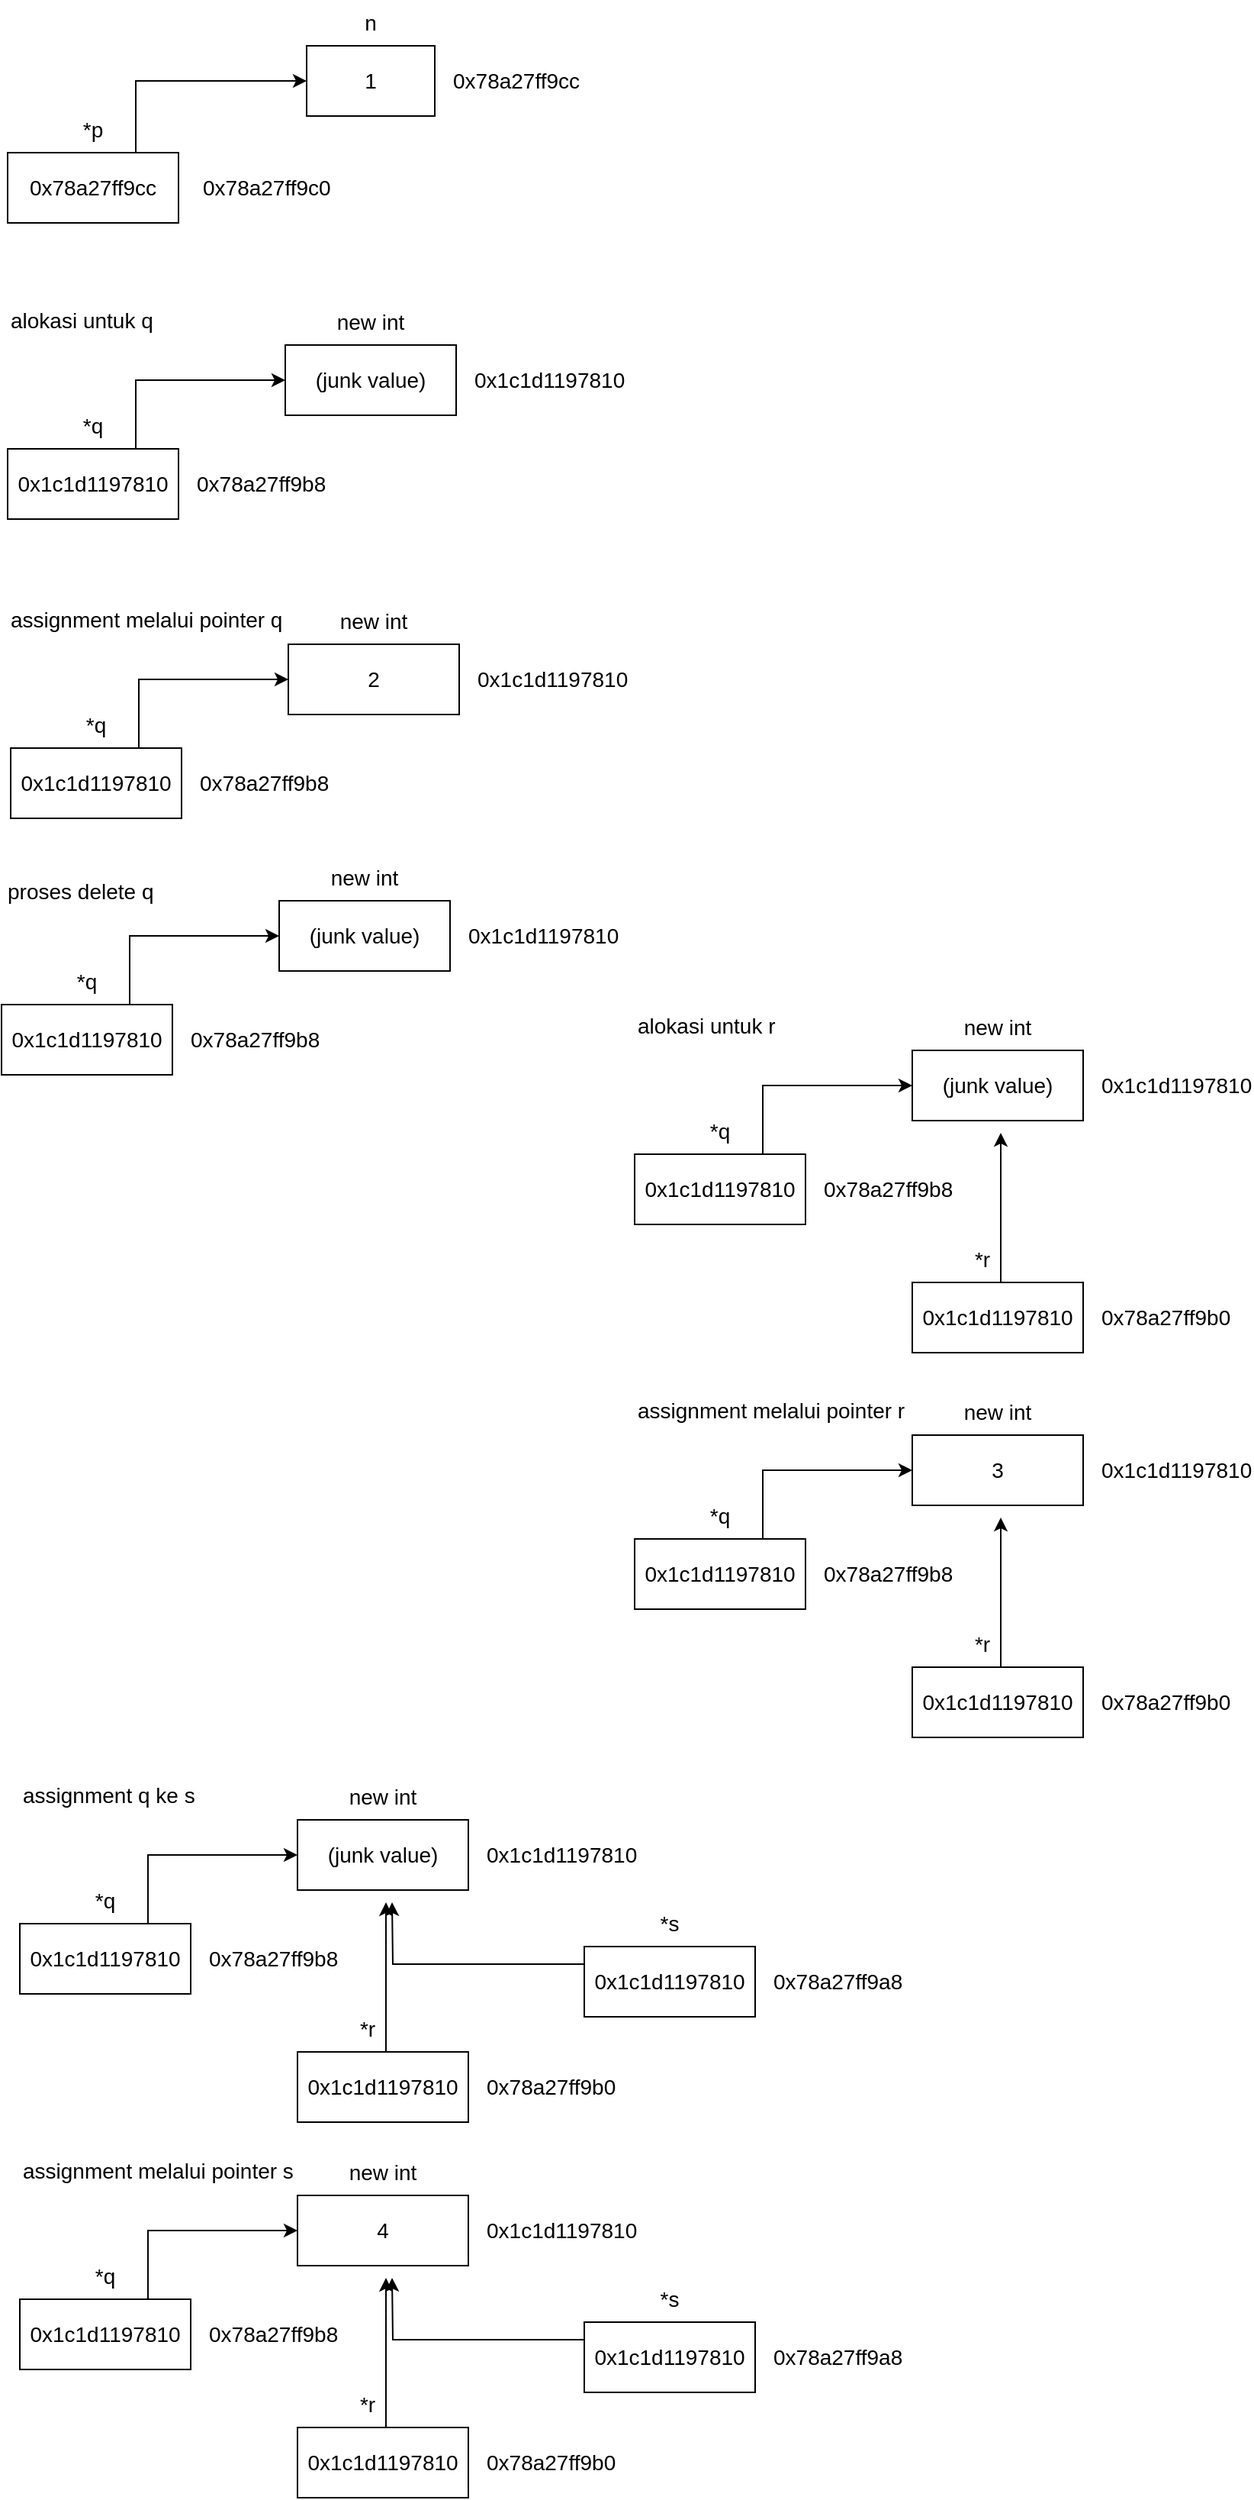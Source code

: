 <mxfile version="24.8.4">
  <diagram name="Page-1" id="Mv92UGLd2jMCq1x-95h7">
    <mxGraphModel dx="1051" dy="580" grid="1" gridSize="14" guides="1" tooltips="1" connect="1" arrows="1" fold="1" page="1" pageScale="1" pageWidth="850" pageHeight="1100" math="0" shadow="0">
      <root>
        <mxCell id="0" />
        <mxCell id="1" parent="0" />
        <mxCell id="TuK--TFJjU0DLAUo9s5h-6" value="" style="rounded=0;whiteSpace=wrap;html=1;fontSize=14;" vertex="1" parent="1">
          <mxGeometry x="210" y="44" width="84" height="46" as="geometry" />
        </mxCell>
        <mxCell id="TuK--TFJjU0DLAUo9s5h-7" value="&lt;span style=&quot;font-size: 14px;&quot;&gt;n&lt;/span&gt;" style="text;html=1;align=center;verticalAlign=middle;whiteSpace=wrap;rounded=0;" vertex="1" parent="1">
          <mxGeometry x="222" y="14" width="60" height="30" as="geometry" />
        </mxCell>
        <mxCell id="TuK--TFJjU0DLAUo9s5h-8" value="&lt;span style=&quot;font-size: 14px;&quot;&gt;1&lt;/span&gt;" style="text;html=1;align=center;verticalAlign=middle;whiteSpace=wrap;rounded=0;" vertex="1" parent="1">
          <mxGeometry x="222" y="52" width="60" height="30" as="geometry" />
        </mxCell>
        <mxCell id="TuK--TFJjU0DLAUo9s5h-9" value="&lt;span style=&quot;font-size: 14px;&quot;&gt;0x78a27ff9cc&lt;/span&gt;" style="text;html=1;align=left;verticalAlign=middle;whiteSpace=wrap;rounded=0;" vertex="1" parent="1">
          <mxGeometry x="304" y="52" width="88" height="30" as="geometry" />
        </mxCell>
        <mxCell id="TuK--TFJjU0DLAUo9s5h-16" style="edgeStyle=orthogonalEdgeStyle;rounded=0;orthogonalLoop=1;jettySize=auto;html=1;exitX=1;exitY=0;exitDx=0;exitDy=0;entryX=0;entryY=0.5;entryDx=0;entryDy=0;" edge="1" parent="1" source="TuK--TFJjU0DLAUo9s5h-10" target="TuK--TFJjU0DLAUo9s5h-6">
          <mxGeometry relative="1" as="geometry">
            <Array as="points">
              <mxPoint x="98" y="114" />
              <mxPoint x="98" y="67" />
            </Array>
          </mxGeometry>
        </mxCell>
        <mxCell id="TuK--TFJjU0DLAUo9s5h-10" value="" style="rounded=0;whiteSpace=wrap;html=1;fontSize=14;" vertex="1" parent="1">
          <mxGeometry x="14" y="114" width="112" height="46" as="geometry" />
        </mxCell>
        <mxCell id="TuK--TFJjU0DLAUo9s5h-11" value="&lt;span style=&quot;font-size: 14px;&quot;&gt;*p&lt;/span&gt;" style="text;html=1;align=center;verticalAlign=middle;whiteSpace=wrap;rounded=0;" vertex="1" parent="1">
          <mxGeometry x="40" y="84" width="60" height="30" as="geometry" />
        </mxCell>
        <mxCell id="TuK--TFJjU0DLAUo9s5h-12" value="&lt;span style=&quot;font-size: 14px; text-align: left;&quot;&gt;0x78a27ff9cc&lt;/span&gt;" style="text;html=1;align=center;verticalAlign=middle;whiteSpace=wrap;rounded=0;" vertex="1" parent="1">
          <mxGeometry x="20" y="122" width="100" height="30" as="geometry" />
        </mxCell>
        <mxCell id="TuK--TFJjU0DLAUo9s5h-13" value="&lt;span style=&quot;font-size: 14px;&quot;&gt;0x78a27ff9c0&lt;/span&gt;" style="text;html=1;align=left;verticalAlign=middle;whiteSpace=wrap;rounded=0;" vertex="1" parent="1">
          <mxGeometry x="140" y="122" width="98" height="30" as="geometry" />
        </mxCell>
        <mxCell id="TuK--TFJjU0DLAUo9s5h-17" value="&lt;span style=&quot;font-size: 14px;&quot;&gt;alokasi untuk q&lt;/span&gt;" style="text;html=1;align=left;verticalAlign=middle;resizable=0;points=[];autosize=1;strokeColor=none;fillColor=none;" vertex="1" parent="1">
          <mxGeometry x="14" y="210" width="126" height="28" as="geometry" />
        </mxCell>
        <mxCell id="TuK--TFJjU0DLAUo9s5h-19" value="" style="rounded=0;whiteSpace=wrap;html=1;fontSize=14;" vertex="1" parent="1">
          <mxGeometry x="196" y="240" width="112" height="46" as="geometry" />
        </mxCell>
        <mxCell id="TuK--TFJjU0DLAUo9s5h-20" value="&lt;div style=&quot;text-align: left;&quot;&gt;&lt;span style=&quot;background-color: initial; font-size: 14px;&quot;&gt;(junk value)&lt;/span&gt;&lt;/div&gt;" style="text;html=1;align=center;verticalAlign=middle;whiteSpace=wrap;rounded=0;" vertex="1" parent="1">
          <mxGeometry x="202" y="248" width="100" height="30" as="geometry" />
        </mxCell>
        <mxCell id="TuK--TFJjU0DLAUo9s5h-21" value="&lt;span style=&quot;font-size: 14px;&quot;&gt;new int&lt;/span&gt;" style="text;html=1;align=center;verticalAlign=middle;whiteSpace=wrap;rounded=0;" vertex="1" parent="1">
          <mxGeometry x="222" y="210" width="60" height="30" as="geometry" />
        </mxCell>
        <mxCell id="TuK--TFJjU0DLAUo9s5h-22" value="&lt;span style=&quot;font-size: 14px;&quot;&gt;0x1c1d1197810&lt;/span&gt;" style="text;html=1;align=left;verticalAlign=middle;whiteSpace=wrap;rounded=0;" vertex="1" parent="1">
          <mxGeometry x="318" y="248" width="88" height="30" as="geometry" />
        </mxCell>
        <mxCell id="TuK--TFJjU0DLAUo9s5h-27" style="edgeStyle=orthogonalEdgeStyle;rounded=0;orthogonalLoop=1;jettySize=auto;html=1;exitX=1;exitY=0;exitDx=0;exitDy=0;entryX=0;entryY=0.5;entryDx=0;entryDy=0;" edge="1" parent="1" source="TuK--TFJjU0DLAUo9s5h-23" target="TuK--TFJjU0DLAUo9s5h-19">
          <mxGeometry relative="1" as="geometry">
            <Array as="points">
              <mxPoint x="98" y="308" />
              <mxPoint x="98" y="263" />
            </Array>
          </mxGeometry>
        </mxCell>
        <mxCell id="TuK--TFJjU0DLAUo9s5h-23" value="" style="rounded=0;whiteSpace=wrap;html=1;fontSize=14;" vertex="1" parent="1">
          <mxGeometry x="14" y="308" width="112" height="46" as="geometry" />
        </mxCell>
        <mxCell id="TuK--TFJjU0DLAUo9s5h-24" value="&lt;div style=&quot;text-align: left;&quot;&gt;&lt;span style=&quot;font-size: 14px;&quot;&gt;0x1c1d1197810&lt;/span&gt;&lt;/div&gt;" style="text;html=1;align=center;verticalAlign=middle;whiteSpace=wrap;rounded=0;" vertex="1" parent="1">
          <mxGeometry x="20" y="316" width="100" height="30" as="geometry" />
        </mxCell>
        <mxCell id="TuK--TFJjU0DLAUo9s5h-25" value="&lt;span style=&quot;font-size: 14px;&quot;&gt;*q&lt;/span&gt;" style="text;html=1;align=center;verticalAlign=middle;whiteSpace=wrap;rounded=0;" vertex="1" parent="1">
          <mxGeometry x="40" y="278" width="60" height="30" as="geometry" />
        </mxCell>
        <mxCell id="TuK--TFJjU0DLAUo9s5h-26" value="&lt;span style=&quot;font-size: 14px;&quot;&gt;0x78a27ff9b8&lt;/span&gt;" style="text;html=1;align=left;verticalAlign=middle;whiteSpace=wrap;rounded=0;" vertex="1" parent="1">
          <mxGeometry x="136" y="316" width="88" height="30" as="geometry" />
        </mxCell>
        <mxCell id="TuK--TFJjU0DLAUo9s5h-28" value="&lt;span style=&quot;font-size: 14px;&quot;&gt;assignment melalui pointer q&lt;/span&gt;" style="text;html=1;align=left;verticalAlign=middle;resizable=0;points=[];autosize=1;strokeColor=none;fillColor=none;" vertex="1" parent="1">
          <mxGeometry x="14" y="406" width="210" height="28" as="geometry" />
        </mxCell>
        <mxCell id="TuK--TFJjU0DLAUo9s5h-29" value="" style="rounded=0;whiteSpace=wrap;html=1;fontSize=14;" vertex="1" parent="1">
          <mxGeometry x="198" y="436" width="112" height="46" as="geometry" />
        </mxCell>
        <mxCell id="TuK--TFJjU0DLAUo9s5h-30" value="&lt;div style=&quot;text-align: left;&quot;&gt;&lt;span style=&quot;background-color: initial; font-size: 14px;&quot;&gt;2&lt;/span&gt;&lt;/div&gt;" style="text;html=1;align=center;verticalAlign=middle;whiteSpace=wrap;rounded=0;" vertex="1" parent="1">
          <mxGeometry x="204" y="444" width="100" height="30" as="geometry" />
        </mxCell>
        <mxCell id="TuK--TFJjU0DLAUo9s5h-31" value="&lt;span style=&quot;font-size: 14px;&quot;&gt;new int&lt;/span&gt;" style="text;html=1;align=center;verticalAlign=middle;whiteSpace=wrap;rounded=0;" vertex="1" parent="1">
          <mxGeometry x="224" y="406" width="60" height="30" as="geometry" />
        </mxCell>
        <mxCell id="TuK--TFJjU0DLAUo9s5h-32" value="&lt;span style=&quot;font-size: 14px;&quot;&gt;0x1c1d1197810&lt;/span&gt;" style="text;html=1;align=left;verticalAlign=middle;whiteSpace=wrap;rounded=0;" vertex="1" parent="1">
          <mxGeometry x="320" y="444" width="88" height="30" as="geometry" />
        </mxCell>
        <mxCell id="TuK--TFJjU0DLAUo9s5h-33" style="edgeStyle=orthogonalEdgeStyle;rounded=0;orthogonalLoop=1;jettySize=auto;html=1;exitX=1;exitY=0;exitDx=0;exitDy=0;entryX=0;entryY=0.5;entryDx=0;entryDy=0;" edge="1" parent="1" source="TuK--TFJjU0DLAUo9s5h-34" target="TuK--TFJjU0DLAUo9s5h-29">
          <mxGeometry relative="1" as="geometry">
            <Array as="points">
              <mxPoint x="100" y="504" />
              <mxPoint x="100" y="459" />
            </Array>
          </mxGeometry>
        </mxCell>
        <mxCell id="TuK--TFJjU0DLAUo9s5h-34" value="" style="rounded=0;whiteSpace=wrap;html=1;fontSize=14;" vertex="1" parent="1">
          <mxGeometry x="16" y="504" width="112" height="46" as="geometry" />
        </mxCell>
        <mxCell id="TuK--TFJjU0DLAUo9s5h-35" value="&lt;div style=&quot;text-align: left;&quot;&gt;&lt;span style=&quot;font-size: 14px;&quot;&gt;0x1c1d1197810&lt;/span&gt;&lt;/div&gt;" style="text;html=1;align=center;verticalAlign=middle;whiteSpace=wrap;rounded=0;" vertex="1" parent="1">
          <mxGeometry x="22" y="512" width="100" height="30" as="geometry" />
        </mxCell>
        <mxCell id="TuK--TFJjU0DLAUo9s5h-36" value="&lt;span style=&quot;font-size: 14px;&quot;&gt;*q&lt;/span&gt;" style="text;html=1;align=center;verticalAlign=middle;whiteSpace=wrap;rounded=0;" vertex="1" parent="1">
          <mxGeometry x="42" y="474" width="60" height="30" as="geometry" />
        </mxCell>
        <mxCell id="TuK--TFJjU0DLAUo9s5h-37" value="&lt;span style=&quot;font-size: 14px;&quot;&gt;0x78a27ff9b8&lt;/span&gt;" style="text;html=1;align=left;verticalAlign=middle;whiteSpace=wrap;rounded=0;" vertex="1" parent="1">
          <mxGeometry x="138" y="512" width="88" height="30" as="geometry" />
        </mxCell>
        <mxCell id="TuK--TFJjU0DLAUo9s5h-38" value="&lt;span style=&quot;font-size: 14px;&quot;&gt;proses delete q&lt;/span&gt;" style="text;html=1;align=left;verticalAlign=middle;resizable=0;points=[];autosize=1;strokeColor=none;fillColor=none;" vertex="1" parent="1">
          <mxGeometry x="12" y="584" width="126" height="28" as="geometry" />
        </mxCell>
        <mxCell id="TuK--TFJjU0DLAUo9s5h-39" value="" style="rounded=0;whiteSpace=wrap;html=1;fontSize=14;" vertex="1" parent="1">
          <mxGeometry x="192" y="604" width="112" height="46" as="geometry" />
        </mxCell>
        <mxCell id="TuK--TFJjU0DLAUo9s5h-40" value="&lt;div style=&quot;text-align: left;&quot;&gt;&lt;span style=&quot;font-size: 14px;&quot;&gt;(junk value)&lt;/span&gt;&lt;/div&gt;" style="text;html=1;align=center;verticalAlign=middle;whiteSpace=wrap;rounded=0;" vertex="1" parent="1">
          <mxGeometry x="198" y="612" width="100" height="30" as="geometry" />
        </mxCell>
        <mxCell id="TuK--TFJjU0DLAUo9s5h-41" value="&lt;span style=&quot;font-size: 14px;&quot;&gt;new int&lt;/span&gt;" style="text;html=1;align=center;verticalAlign=middle;whiteSpace=wrap;rounded=0;" vertex="1" parent="1">
          <mxGeometry x="218" y="574" width="60" height="30" as="geometry" />
        </mxCell>
        <mxCell id="TuK--TFJjU0DLAUo9s5h-42" value="&lt;span style=&quot;font-size: 14px;&quot;&gt;0x1c1d1197810&lt;/span&gt;" style="text;html=1;align=left;verticalAlign=middle;whiteSpace=wrap;rounded=0;" vertex="1" parent="1">
          <mxGeometry x="314" y="612" width="88" height="30" as="geometry" />
        </mxCell>
        <mxCell id="TuK--TFJjU0DLAUo9s5h-43" style="edgeStyle=orthogonalEdgeStyle;rounded=0;orthogonalLoop=1;jettySize=auto;html=1;exitX=1;exitY=0;exitDx=0;exitDy=0;entryX=0;entryY=0.5;entryDx=0;entryDy=0;" edge="1" parent="1" source="TuK--TFJjU0DLAUo9s5h-44" target="TuK--TFJjU0DLAUo9s5h-39">
          <mxGeometry relative="1" as="geometry">
            <Array as="points">
              <mxPoint x="94" y="672" />
              <mxPoint x="94" y="627" />
            </Array>
          </mxGeometry>
        </mxCell>
        <mxCell id="TuK--TFJjU0DLAUo9s5h-44" value="" style="rounded=0;whiteSpace=wrap;html=1;fontSize=14;" vertex="1" parent="1">
          <mxGeometry x="10" y="672" width="112" height="46" as="geometry" />
        </mxCell>
        <mxCell id="TuK--TFJjU0DLAUo9s5h-45" value="&lt;div style=&quot;text-align: left;&quot;&gt;&lt;span style=&quot;font-size: 14px;&quot;&gt;0x1c1d1197810&lt;/span&gt;&lt;/div&gt;" style="text;html=1;align=center;verticalAlign=middle;whiteSpace=wrap;rounded=0;" vertex="1" parent="1">
          <mxGeometry x="16" y="680" width="100" height="30" as="geometry" />
        </mxCell>
        <mxCell id="TuK--TFJjU0DLAUo9s5h-46" value="&lt;span style=&quot;font-size: 14px;&quot;&gt;*q&lt;/span&gt;" style="text;html=1;align=center;verticalAlign=middle;whiteSpace=wrap;rounded=0;" vertex="1" parent="1">
          <mxGeometry x="36" y="642" width="60" height="30" as="geometry" />
        </mxCell>
        <mxCell id="TuK--TFJjU0DLAUo9s5h-47" value="&lt;span style=&quot;font-size: 14px;&quot;&gt;0x78a27ff9b8&lt;/span&gt;" style="text;html=1;align=left;verticalAlign=middle;whiteSpace=wrap;rounded=0;" vertex="1" parent="1">
          <mxGeometry x="132" y="680" width="88" height="30" as="geometry" />
        </mxCell>
        <mxCell id="TuK--TFJjU0DLAUo9s5h-58" value="&lt;span style=&quot;font-size: 14px;&quot;&gt;alokasi untuk r&lt;/span&gt;" style="text;html=1;align=left;verticalAlign=middle;resizable=0;points=[];autosize=1;strokeColor=none;fillColor=none;" vertex="1" parent="1">
          <mxGeometry x="425" y="672" width="126" height="28" as="geometry" />
        </mxCell>
        <mxCell id="TuK--TFJjU0DLAUo9s5h-59" value="" style="rounded=0;whiteSpace=wrap;html=1;fontSize=14;" vertex="1" parent="1">
          <mxGeometry x="607" y="702" width="112" height="46" as="geometry" />
        </mxCell>
        <mxCell id="TuK--TFJjU0DLAUo9s5h-60" value="&lt;div style=&quot;text-align: left;&quot;&gt;&lt;span style=&quot;background-color: initial; font-size: 14px;&quot;&gt;(junk value)&lt;/span&gt;&lt;/div&gt;" style="text;html=1;align=center;verticalAlign=middle;whiteSpace=wrap;rounded=0;" vertex="1" parent="1">
          <mxGeometry x="613" y="710" width="100" height="30" as="geometry" />
        </mxCell>
        <mxCell id="TuK--TFJjU0DLAUo9s5h-61" value="&lt;span style=&quot;font-size: 14px;&quot;&gt;new int&lt;/span&gt;" style="text;html=1;align=center;verticalAlign=middle;whiteSpace=wrap;rounded=0;" vertex="1" parent="1">
          <mxGeometry x="633" y="672" width="60" height="30" as="geometry" />
        </mxCell>
        <mxCell id="TuK--TFJjU0DLAUo9s5h-62" value="&lt;span style=&quot;font-size: 14px;&quot;&gt;0x1c1d1197810&lt;/span&gt;" style="text;html=1;align=left;verticalAlign=middle;whiteSpace=wrap;rounded=0;" vertex="1" parent="1">
          <mxGeometry x="729" y="710" width="88" height="30" as="geometry" />
        </mxCell>
        <mxCell id="TuK--TFJjU0DLAUo9s5h-63" style="edgeStyle=orthogonalEdgeStyle;rounded=0;orthogonalLoop=1;jettySize=auto;html=1;exitX=1;exitY=0;exitDx=0;exitDy=0;entryX=0;entryY=0.5;entryDx=0;entryDy=0;" edge="1" parent="1" source="TuK--TFJjU0DLAUo9s5h-64" target="TuK--TFJjU0DLAUo9s5h-59">
          <mxGeometry relative="1" as="geometry">
            <Array as="points">
              <mxPoint x="509" y="770" />
              <mxPoint x="509" y="725" />
            </Array>
          </mxGeometry>
        </mxCell>
        <mxCell id="TuK--TFJjU0DLAUo9s5h-64" value="" style="rounded=0;whiteSpace=wrap;html=1;fontSize=14;" vertex="1" parent="1">
          <mxGeometry x="425" y="770" width="112" height="46" as="geometry" />
        </mxCell>
        <mxCell id="TuK--TFJjU0DLAUo9s5h-65" value="&lt;div style=&quot;text-align: left;&quot;&gt;&lt;span style=&quot;font-size: 14px;&quot;&gt;0x1c1d1197810&lt;/span&gt;&lt;/div&gt;" style="text;html=1;align=center;verticalAlign=middle;whiteSpace=wrap;rounded=0;" vertex="1" parent="1">
          <mxGeometry x="431" y="778" width="100" height="30" as="geometry" />
        </mxCell>
        <mxCell id="TuK--TFJjU0DLAUo9s5h-66" value="&lt;span style=&quot;font-size: 14px;&quot;&gt;*q&lt;/span&gt;" style="text;html=1;align=center;verticalAlign=middle;whiteSpace=wrap;rounded=0;" vertex="1" parent="1">
          <mxGeometry x="451" y="740" width="60" height="30" as="geometry" />
        </mxCell>
        <mxCell id="TuK--TFJjU0DLAUo9s5h-67" value="&lt;span style=&quot;font-size: 14px;&quot;&gt;0x78a27ff9b8&lt;/span&gt;" style="text;html=1;align=left;verticalAlign=middle;whiteSpace=wrap;rounded=0;" vertex="1" parent="1">
          <mxGeometry x="547" y="778" width="88" height="30" as="geometry" />
        </mxCell>
        <mxCell id="TuK--TFJjU0DLAUo9s5h-73" style="edgeStyle=orthogonalEdgeStyle;rounded=0;orthogonalLoop=1;jettySize=auto;html=1;exitX=1;exitY=0;exitDx=0;exitDy=0;" edge="1" parent="1" source="TuK--TFJjU0DLAUo9s5h-68">
          <mxGeometry relative="1" as="geometry">
            <mxPoint x="665" y="756" as="targetPoint" />
            <Array as="points">
              <mxPoint x="665" y="854" />
            </Array>
          </mxGeometry>
        </mxCell>
        <mxCell id="TuK--TFJjU0DLAUo9s5h-68" value="" style="rounded=0;whiteSpace=wrap;html=1;fontSize=14;" vertex="1" parent="1">
          <mxGeometry x="607" y="854" width="112" height="46" as="geometry" />
        </mxCell>
        <mxCell id="TuK--TFJjU0DLAUo9s5h-69" value="&lt;div style=&quot;text-align: left;&quot;&gt;&lt;span style=&quot;font-size: 14px;&quot;&gt;0x1c1d1197810&lt;/span&gt;&lt;/div&gt;" style="text;html=1;align=center;verticalAlign=middle;whiteSpace=wrap;rounded=0;" vertex="1" parent="1">
          <mxGeometry x="613" y="862" width="100" height="30" as="geometry" />
        </mxCell>
        <mxCell id="TuK--TFJjU0DLAUo9s5h-70" value="&lt;span style=&quot;font-size: 14px;&quot;&gt;0x78a27ff9b0&lt;/span&gt;" style="text;html=1;align=left;verticalAlign=middle;whiteSpace=wrap;rounded=0;" vertex="1" parent="1">
          <mxGeometry x="729" y="862" width="88" height="30" as="geometry" />
        </mxCell>
        <mxCell id="TuK--TFJjU0DLAUo9s5h-71" value="&lt;span style=&quot;font-size: 14px;&quot;&gt;*r&lt;/span&gt;" style="text;html=1;align=center;verticalAlign=middle;whiteSpace=wrap;rounded=0;" vertex="1" parent="1">
          <mxGeometry x="623" y="824" width="60" height="30" as="geometry" />
        </mxCell>
        <mxCell id="TuK--TFJjU0DLAUo9s5h-74" value="&lt;span style=&quot;font-size: 14px;&quot;&gt;assignment melalui pointer r&lt;/span&gt;" style="text;html=1;align=left;verticalAlign=middle;resizable=0;points=[];autosize=1;strokeColor=none;fillColor=none;" vertex="1" parent="1">
          <mxGeometry x="425" y="924" width="210" height="28" as="geometry" />
        </mxCell>
        <mxCell id="TuK--TFJjU0DLAUo9s5h-75" value="" style="rounded=0;whiteSpace=wrap;html=1;fontSize=14;" vertex="1" parent="1">
          <mxGeometry x="607" y="954" width="112" height="46" as="geometry" />
        </mxCell>
        <mxCell id="TuK--TFJjU0DLAUo9s5h-76" value="&lt;div style=&quot;text-align: left;&quot;&gt;&lt;span style=&quot;background-color: initial; font-size: 14px;&quot;&gt;3&lt;/span&gt;&lt;/div&gt;" style="text;html=1;align=center;verticalAlign=middle;whiteSpace=wrap;rounded=0;" vertex="1" parent="1">
          <mxGeometry x="613" y="962" width="100" height="30" as="geometry" />
        </mxCell>
        <mxCell id="TuK--TFJjU0DLAUo9s5h-77" value="&lt;span style=&quot;font-size: 14px;&quot;&gt;new int&lt;/span&gt;" style="text;html=1;align=center;verticalAlign=middle;whiteSpace=wrap;rounded=0;" vertex="1" parent="1">
          <mxGeometry x="633" y="924" width="60" height="30" as="geometry" />
        </mxCell>
        <mxCell id="TuK--TFJjU0DLAUo9s5h-78" value="&lt;span style=&quot;font-size: 14px;&quot;&gt;0x1c1d1197810&lt;/span&gt;" style="text;html=1;align=left;verticalAlign=middle;whiteSpace=wrap;rounded=0;" vertex="1" parent="1">
          <mxGeometry x="729" y="962" width="88" height="30" as="geometry" />
        </mxCell>
        <mxCell id="TuK--TFJjU0DLAUo9s5h-79" style="edgeStyle=orthogonalEdgeStyle;rounded=0;orthogonalLoop=1;jettySize=auto;html=1;exitX=1;exitY=0;exitDx=0;exitDy=0;entryX=0;entryY=0.5;entryDx=0;entryDy=0;" edge="1" parent="1" source="TuK--TFJjU0DLAUo9s5h-80" target="TuK--TFJjU0DLAUo9s5h-75">
          <mxGeometry relative="1" as="geometry">
            <Array as="points">
              <mxPoint x="509" y="1022" />
              <mxPoint x="509" y="977" />
            </Array>
          </mxGeometry>
        </mxCell>
        <mxCell id="TuK--TFJjU0DLAUo9s5h-80" value="" style="rounded=0;whiteSpace=wrap;html=1;fontSize=14;" vertex="1" parent="1">
          <mxGeometry x="425" y="1022" width="112" height="46" as="geometry" />
        </mxCell>
        <mxCell id="TuK--TFJjU0DLAUo9s5h-81" value="&lt;div style=&quot;text-align: left;&quot;&gt;&lt;span style=&quot;font-size: 14px;&quot;&gt;0x1c1d1197810&lt;/span&gt;&lt;/div&gt;" style="text;html=1;align=center;verticalAlign=middle;whiteSpace=wrap;rounded=0;" vertex="1" parent="1">
          <mxGeometry x="431" y="1030" width="100" height="30" as="geometry" />
        </mxCell>
        <mxCell id="TuK--TFJjU0DLAUo9s5h-82" value="&lt;span style=&quot;font-size: 14px;&quot;&gt;*q&lt;/span&gt;" style="text;html=1;align=center;verticalAlign=middle;whiteSpace=wrap;rounded=0;" vertex="1" parent="1">
          <mxGeometry x="451" y="992" width="60" height="30" as="geometry" />
        </mxCell>
        <mxCell id="TuK--TFJjU0DLAUo9s5h-83" value="&lt;span style=&quot;font-size: 14px;&quot;&gt;0x78a27ff9b8&lt;/span&gt;" style="text;html=1;align=left;verticalAlign=middle;whiteSpace=wrap;rounded=0;" vertex="1" parent="1">
          <mxGeometry x="547" y="1030" width="88" height="30" as="geometry" />
        </mxCell>
        <mxCell id="TuK--TFJjU0DLAUo9s5h-84" style="edgeStyle=orthogonalEdgeStyle;rounded=0;orthogonalLoop=1;jettySize=auto;html=1;exitX=1;exitY=0;exitDx=0;exitDy=0;" edge="1" parent="1" source="TuK--TFJjU0DLAUo9s5h-85">
          <mxGeometry relative="1" as="geometry">
            <mxPoint x="665" y="1008" as="targetPoint" />
            <Array as="points">
              <mxPoint x="665" y="1106" />
            </Array>
          </mxGeometry>
        </mxCell>
        <mxCell id="TuK--TFJjU0DLAUo9s5h-85" value="" style="rounded=0;whiteSpace=wrap;html=1;fontSize=14;" vertex="1" parent="1">
          <mxGeometry x="607" y="1106" width="112" height="46" as="geometry" />
        </mxCell>
        <mxCell id="TuK--TFJjU0DLAUo9s5h-86" value="&lt;div style=&quot;text-align: left;&quot;&gt;&lt;span style=&quot;font-size: 14px;&quot;&gt;0x1c1d1197810&lt;/span&gt;&lt;/div&gt;" style="text;html=1;align=center;verticalAlign=middle;whiteSpace=wrap;rounded=0;" vertex="1" parent="1">
          <mxGeometry x="613" y="1114" width="100" height="30" as="geometry" />
        </mxCell>
        <mxCell id="TuK--TFJjU0DLAUo9s5h-87" value="&lt;span style=&quot;font-size: 14px;&quot;&gt;0x78a27ff9b0&lt;/span&gt;" style="text;html=1;align=left;verticalAlign=middle;whiteSpace=wrap;rounded=0;" vertex="1" parent="1">
          <mxGeometry x="729" y="1114" width="88" height="30" as="geometry" />
        </mxCell>
        <mxCell id="TuK--TFJjU0DLAUo9s5h-88" value="&lt;span style=&quot;font-size: 14px;&quot;&gt;*r&lt;/span&gt;" style="text;html=1;align=center;verticalAlign=middle;whiteSpace=wrap;rounded=0;" vertex="1" parent="1">
          <mxGeometry x="623" y="1076" width="60" height="30" as="geometry" />
        </mxCell>
        <mxCell id="TuK--TFJjU0DLAUo9s5h-89" value="&lt;span style=&quot;font-size: 14px;&quot;&gt;assignment q ke s&lt;/span&gt;" style="text;html=1;align=left;verticalAlign=middle;resizable=0;points=[];autosize=1;strokeColor=none;fillColor=none;" vertex="1" parent="1">
          <mxGeometry x="22" y="1176" width="140" height="28" as="geometry" />
        </mxCell>
        <mxCell id="TuK--TFJjU0DLAUo9s5h-90" value="" style="rounded=0;whiteSpace=wrap;html=1;fontSize=14;" vertex="1" parent="1">
          <mxGeometry x="204" y="1206" width="112" height="46" as="geometry" />
        </mxCell>
        <mxCell id="TuK--TFJjU0DLAUo9s5h-91" value="&lt;div style=&quot;text-align: left;&quot;&gt;&lt;span style=&quot;background-color: initial; font-size: 14px;&quot;&gt;(junk value)&lt;/span&gt;&lt;/div&gt;" style="text;html=1;align=center;verticalAlign=middle;whiteSpace=wrap;rounded=0;" vertex="1" parent="1">
          <mxGeometry x="210" y="1214" width="100" height="30" as="geometry" />
        </mxCell>
        <mxCell id="TuK--TFJjU0DLAUo9s5h-92" value="&lt;span style=&quot;font-size: 14px;&quot;&gt;new int&lt;/span&gt;" style="text;html=1;align=center;verticalAlign=middle;whiteSpace=wrap;rounded=0;" vertex="1" parent="1">
          <mxGeometry x="230" y="1176" width="60" height="30" as="geometry" />
        </mxCell>
        <mxCell id="TuK--TFJjU0DLAUo9s5h-93" value="&lt;span style=&quot;font-size: 14px;&quot;&gt;0x1c1d1197810&lt;/span&gt;" style="text;html=1;align=left;verticalAlign=middle;whiteSpace=wrap;rounded=0;" vertex="1" parent="1">
          <mxGeometry x="326" y="1214" width="88" height="30" as="geometry" />
        </mxCell>
        <mxCell id="TuK--TFJjU0DLAUo9s5h-94" style="edgeStyle=orthogonalEdgeStyle;rounded=0;orthogonalLoop=1;jettySize=auto;html=1;exitX=1;exitY=0;exitDx=0;exitDy=0;entryX=0;entryY=0.5;entryDx=0;entryDy=0;" edge="1" parent="1" source="TuK--TFJjU0DLAUo9s5h-95" target="TuK--TFJjU0DLAUo9s5h-90">
          <mxGeometry relative="1" as="geometry">
            <Array as="points">
              <mxPoint x="106" y="1274" />
              <mxPoint x="106" y="1229" />
            </Array>
          </mxGeometry>
        </mxCell>
        <mxCell id="TuK--TFJjU0DLAUo9s5h-95" value="" style="rounded=0;whiteSpace=wrap;html=1;fontSize=14;" vertex="1" parent="1">
          <mxGeometry x="22" y="1274" width="112" height="46" as="geometry" />
        </mxCell>
        <mxCell id="TuK--TFJjU0DLAUo9s5h-96" value="&lt;div style=&quot;text-align: left;&quot;&gt;&lt;span style=&quot;font-size: 14px;&quot;&gt;0x1c1d1197810&lt;/span&gt;&lt;/div&gt;" style="text;html=1;align=center;verticalAlign=middle;whiteSpace=wrap;rounded=0;" vertex="1" parent="1">
          <mxGeometry x="28" y="1282" width="100" height="30" as="geometry" />
        </mxCell>
        <mxCell id="TuK--TFJjU0DLAUo9s5h-97" value="&lt;span style=&quot;font-size: 14px;&quot;&gt;*q&lt;/span&gt;" style="text;html=1;align=center;verticalAlign=middle;whiteSpace=wrap;rounded=0;" vertex="1" parent="1">
          <mxGeometry x="48" y="1244" width="60" height="30" as="geometry" />
        </mxCell>
        <mxCell id="TuK--TFJjU0DLAUo9s5h-98" value="&lt;span style=&quot;font-size: 14px;&quot;&gt;0x78a27ff9b8&lt;/span&gt;" style="text;html=1;align=left;verticalAlign=middle;whiteSpace=wrap;rounded=0;" vertex="1" parent="1">
          <mxGeometry x="144" y="1282" width="88" height="30" as="geometry" />
        </mxCell>
        <mxCell id="TuK--TFJjU0DLAUo9s5h-99" style="edgeStyle=orthogonalEdgeStyle;rounded=0;orthogonalLoop=1;jettySize=auto;html=1;exitX=1;exitY=0;exitDx=0;exitDy=0;" edge="1" parent="1" source="TuK--TFJjU0DLAUo9s5h-100">
          <mxGeometry relative="1" as="geometry">
            <mxPoint x="262" y="1260" as="targetPoint" />
            <Array as="points">
              <mxPoint x="262" y="1358" />
            </Array>
          </mxGeometry>
        </mxCell>
        <mxCell id="TuK--TFJjU0DLAUo9s5h-100" value="" style="rounded=0;whiteSpace=wrap;html=1;fontSize=14;" vertex="1" parent="1">
          <mxGeometry x="204" y="1358" width="112" height="46" as="geometry" />
        </mxCell>
        <mxCell id="TuK--TFJjU0DLAUo9s5h-101" value="&lt;div style=&quot;text-align: left;&quot;&gt;&lt;span style=&quot;font-size: 14px;&quot;&gt;0x1c1d1197810&lt;/span&gt;&lt;/div&gt;" style="text;html=1;align=center;verticalAlign=middle;whiteSpace=wrap;rounded=0;" vertex="1" parent="1">
          <mxGeometry x="210" y="1366" width="100" height="30" as="geometry" />
        </mxCell>
        <mxCell id="TuK--TFJjU0DLAUo9s5h-102" value="&lt;span style=&quot;font-size: 14px;&quot;&gt;0x78a27ff9b0&lt;/span&gt;" style="text;html=1;align=left;verticalAlign=middle;whiteSpace=wrap;rounded=0;" vertex="1" parent="1">
          <mxGeometry x="326" y="1366" width="88" height="30" as="geometry" />
        </mxCell>
        <mxCell id="TuK--TFJjU0DLAUo9s5h-103" value="&lt;span style=&quot;font-size: 14px;&quot;&gt;*r&lt;/span&gt;" style="text;html=1;align=center;verticalAlign=middle;whiteSpace=wrap;rounded=0;" vertex="1" parent="1">
          <mxGeometry x="220" y="1328" width="60" height="30" as="geometry" />
        </mxCell>
        <mxCell id="TuK--TFJjU0DLAUo9s5h-111" style="edgeStyle=orthogonalEdgeStyle;rounded=0;orthogonalLoop=1;jettySize=auto;html=1;exitX=0;exitY=0.25;exitDx=0;exitDy=0;" edge="1" parent="1" source="TuK--TFJjU0DLAUo9s5h-104">
          <mxGeometry relative="1" as="geometry">
            <mxPoint x="266" y="1260" as="targetPoint" />
          </mxGeometry>
        </mxCell>
        <mxCell id="TuK--TFJjU0DLAUo9s5h-104" value="" style="rounded=0;whiteSpace=wrap;html=1;fontSize=14;" vertex="1" parent="1">
          <mxGeometry x="392" y="1289" width="112" height="46" as="geometry" />
        </mxCell>
        <mxCell id="TuK--TFJjU0DLAUo9s5h-105" value="&lt;div style=&quot;text-align: left;&quot;&gt;&lt;span style=&quot;font-size: 14px;&quot;&gt;0x1c1d1197810&lt;/span&gt;&lt;/div&gt;" style="text;html=1;align=center;verticalAlign=middle;whiteSpace=wrap;rounded=0;" vertex="1" parent="1">
          <mxGeometry x="398" y="1297" width="100" height="30" as="geometry" />
        </mxCell>
        <mxCell id="TuK--TFJjU0DLAUo9s5h-106" value="&lt;span style=&quot;font-size: 14px;&quot;&gt;*s&lt;/span&gt;" style="text;html=1;align=center;verticalAlign=middle;whiteSpace=wrap;rounded=0;" vertex="1" parent="1">
          <mxGeometry x="418" y="1259" width="60" height="30" as="geometry" />
        </mxCell>
        <mxCell id="TuK--TFJjU0DLAUo9s5h-107" value="&lt;span style=&quot;font-size: 14px;&quot;&gt;0x78a27ff9a8&lt;/span&gt;" style="text;html=1;align=left;verticalAlign=middle;whiteSpace=wrap;rounded=0;" vertex="1" parent="1">
          <mxGeometry x="514" y="1297" width="88" height="30" as="geometry" />
        </mxCell>
        <mxCell id="TuK--TFJjU0DLAUo9s5h-112" value="&lt;span style=&quot;font-size: 14px;&quot;&gt;assignment melalui pointer s&lt;/span&gt;" style="text;html=1;align=left;verticalAlign=middle;resizable=0;points=[];autosize=1;strokeColor=none;fillColor=none;" vertex="1" parent="1">
          <mxGeometry x="22" y="1422" width="210" height="28" as="geometry" />
        </mxCell>
        <mxCell id="TuK--TFJjU0DLAUo9s5h-113" value="" style="rounded=0;whiteSpace=wrap;html=1;fontSize=14;" vertex="1" parent="1">
          <mxGeometry x="204" y="1452" width="112" height="46" as="geometry" />
        </mxCell>
        <mxCell id="TuK--TFJjU0DLAUo9s5h-114" value="&lt;div style=&quot;text-align: left;&quot;&gt;&lt;span style=&quot;background-color: initial; font-size: 14px;&quot;&gt;4&lt;/span&gt;&lt;/div&gt;" style="text;html=1;align=center;verticalAlign=middle;whiteSpace=wrap;rounded=0;" vertex="1" parent="1">
          <mxGeometry x="210" y="1460" width="100" height="30" as="geometry" />
        </mxCell>
        <mxCell id="TuK--TFJjU0DLAUo9s5h-115" value="&lt;span style=&quot;font-size: 14px;&quot;&gt;new int&lt;/span&gt;" style="text;html=1;align=center;verticalAlign=middle;whiteSpace=wrap;rounded=0;" vertex="1" parent="1">
          <mxGeometry x="230" y="1422" width="60" height="30" as="geometry" />
        </mxCell>
        <mxCell id="TuK--TFJjU0DLAUo9s5h-116" value="&lt;span style=&quot;font-size: 14px;&quot;&gt;0x1c1d1197810&lt;/span&gt;" style="text;html=1;align=left;verticalAlign=middle;whiteSpace=wrap;rounded=0;" vertex="1" parent="1">
          <mxGeometry x="326" y="1460" width="88" height="30" as="geometry" />
        </mxCell>
        <mxCell id="TuK--TFJjU0DLAUo9s5h-117" style="edgeStyle=orthogonalEdgeStyle;rounded=0;orthogonalLoop=1;jettySize=auto;html=1;exitX=1;exitY=0;exitDx=0;exitDy=0;entryX=0;entryY=0.5;entryDx=0;entryDy=0;" edge="1" parent="1" source="TuK--TFJjU0DLAUo9s5h-118" target="TuK--TFJjU0DLAUo9s5h-113">
          <mxGeometry relative="1" as="geometry">
            <Array as="points">
              <mxPoint x="106" y="1520" />
              <mxPoint x="106" y="1475" />
            </Array>
          </mxGeometry>
        </mxCell>
        <mxCell id="TuK--TFJjU0DLAUo9s5h-118" value="" style="rounded=0;whiteSpace=wrap;html=1;fontSize=14;" vertex="1" parent="1">
          <mxGeometry x="22" y="1520" width="112" height="46" as="geometry" />
        </mxCell>
        <mxCell id="TuK--TFJjU0DLAUo9s5h-119" value="&lt;div style=&quot;text-align: left;&quot;&gt;&lt;span style=&quot;font-size: 14px;&quot;&gt;0x1c1d1197810&lt;/span&gt;&lt;/div&gt;" style="text;html=1;align=center;verticalAlign=middle;whiteSpace=wrap;rounded=0;" vertex="1" parent="1">
          <mxGeometry x="28" y="1528" width="100" height="30" as="geometry" />
        </mxCell>
        <mxCell id="TuK--TFJjU0DLAUo9s5h-120" value="&lt;span style=&quot;font-size: 14px;&quot;&gt;*q&lt;/span&gt;" style="text;html=1;align=center;verticalAlign=middle;whiteSpace=wrap;rounded=0;" vertex="1" parent="1">
          <mxGeometry x="48" y="1490" width="60" height="30" as="geometry" />
        </mxCell>
        <mxCell id="TuK--TFJjU0DLAUo9s5h-121" value="&lt;span style=&quot;font-size: 14px;&quot;&gt;0x78a27ff9b8&lt;/span&gt;" style="text;html=1;align=left;verticalAlign=middle;whiteSpace=wrap;rounded=0;" vertex="1" parent="1">
          <mxGeometry x="144" y="1528" width="88" height="30" as="geometry" />
        </mxCell>
        <mxCell id="TuK--TFJjU0DLAUo9s5h-122" style="edgeStyle=orthogonalEdgeStyle;rounded=0;orthogonalLoop=1;jettySize=auto;html=1;exitX=1;exitY=0;exitDx=0;exitDy=0;" edge="1" parent="1" source="TuK--TFJjU0DLAUo9s5h-123">
          <mxGeometry relative="1" as="geometry">
            <mxPoint x="262" y="1506" as="targetPoint" />
            <Array as="points">
              <mxPoint x="262" y="1604" />
            </Array>
          </mxGeometry>
        </mxCell>
        <mxCell id="TuK--TFJjU0DLAUo9s5h-123" value="" style="rounded=0;whiteSpace=wrap;html=1;fontSize=14;" vertex="1" parent="1">
          <mxGeometry x="204" y="1604" width="112" height="46" as="geometry" />
        </mxCell>
        <mxCell id="TuK--TFJjU0DLAUo9s5h-124" value="&lt;div style=&quot;text-align: left;&quot;&gt;&lt;span style=&quot;font-size: 14px;&quot;&gt;0x1c1d1197810&lt;/span&gt;&lt;/div&gt;" style="text;html=1;align=center;verticalAlign=middle;whiteSpace=wrap;rounded=0;" vertex="1" parent="1">
          <mxGeometry x="210" y="1612" width="100" height="30" as="geometry" />
        </mxCell>
        <mxCell id="TuK--TFJjU0DLAUo9s5h-125" value="&lt;span style=&quot;font-size: 14px;&quot;&gt;0x78a27ff9b0&lt;/span&gt;" style="text;html=1;align=left;verticalAlign=middle;whiteSpace=wrap;rounded=0;" vertex="1" parent="1">
          <mxGeometry x="326" y="1612" width="88" height="30" as="geometry" />
        </mxCell>
        <mxCell id="TuK--TFJjU0DLAUo9s5h-126" value="&lt;span style=&quot;font-size: 14px;&quot;&gt;*r&lt;/span&gt;" style="text;html=1;align=center;verticalAlign=middle;whiteSpace=wrap;rounded=0;" vertex="1" parent="1">
          <mxGeometry x="220" y="1574" width="60" height="30" as="geometry" />
        </mxCell>
        <mxCell id="TuK--TFJjU0DLAUo9s5h-127" style="edgeStyle=orthogonalEdgeStyle;rounded=0;orthogonalLoop=1;jettySize=auto;html=1;exitX=0;exitY=0.25;exitDx=0;exitDy=0;" edge="1" parent="1" source="TuK--TFJjU0DLAUo9s5h-128">
          <mxGeometry relative="1" as="geometry">
            <mxPoint x="266" y="1506" as="targetPoint" />
          </mxGeometry>
        </mxCell>
        <mxCell id="TuK--TFJjU0DLAUo9s5h-128" value="" style="rounded=0;whiteSpace=wrap;html=1;fontSize=14;" vertex="1" parent="1">
          <mxGeometry x="392" y="1535" width="112" height="46" as="geometry" />
        </mxCell>
        <mxCell id="TuK--TFJjU0DLAUo9s5h-129" value="&lt;div style=&quot;text-align: left;&quot;&gt;&lt;span style=&quot;font-size: 14px;&quot;&gt;0x1c1d1197810&lt;/span&gt;&lt;/div&gt;" style="text;html=1;align=center;verticalAlign=middle;whiteSpace=wrap;rounded=0;" vertex="1" parent="1">
          <mxGeometry x="398" y="1543" width="100" height="30" as="geometry" />
        </mxCell>
        <mxCell id="TuK--TFJjU0DLAUo9s5h-130" value="&lt;span style=&quot;font-size: 14px;&quot;&gt;*s&lt;/span&gt;" style="text;html=1;align=center;verticalAlign=middle;whiteSpace=wrap;rounded=0;" vertex="1" parent="1">
          <mxGeometry x="418" y="1505" width="60" height="30" as="geometry" />
        </mxCell>
        <mxCell id="TuK--TFJjU0DLAUo9s5h-131" value="&lt;span style=&quot;font-size: 14px;&quot;&gt;0x78a27ff9a8&lt;/span&gt;" style="text;html=1;align=left;verticalAlign=middle;whiteSpace=wrap;rounded=0;" vertex="1" parent="1">
          <mxGeometry x="514" y="1543" width="88" height="30" as="geometry" />
        </mxCell>
      </root>
    </mxGraphModel>
  </diagram>
</mxfile>

